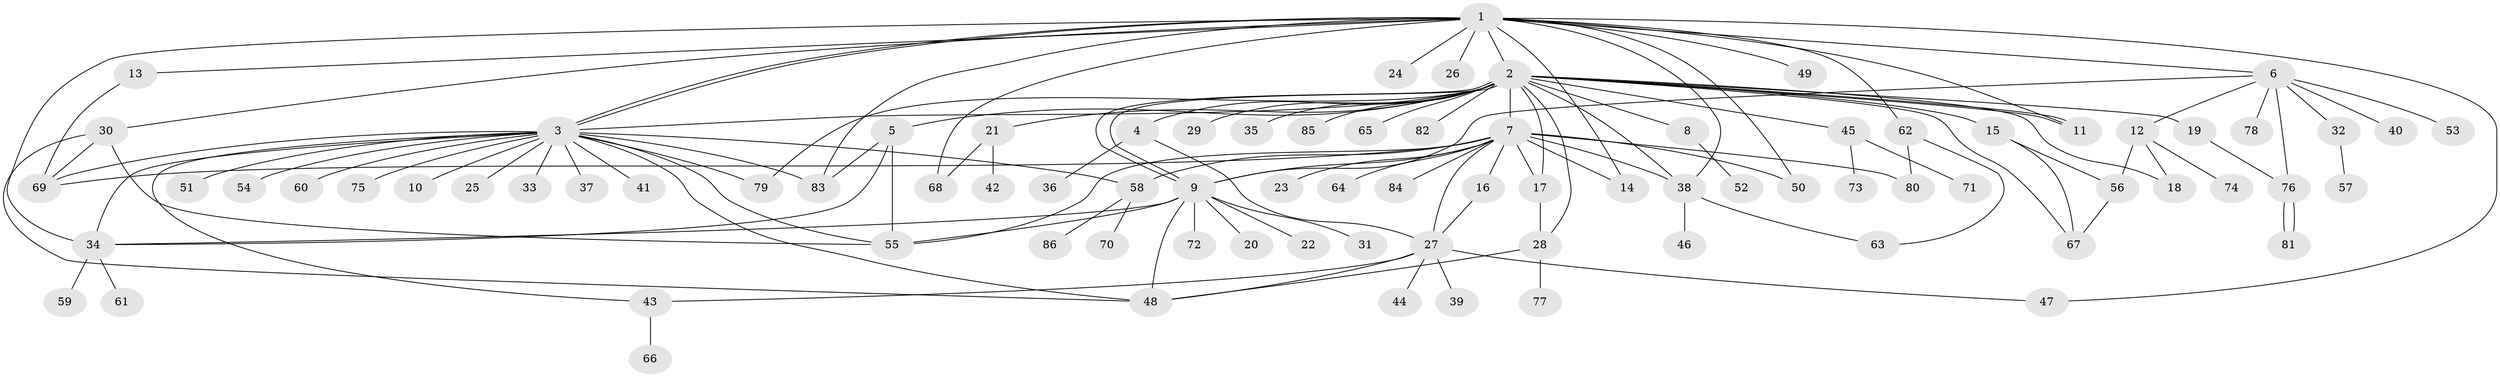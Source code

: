 // Generated by graph-tools (version 1.1) at 2025/11/02/27/25 16:11:14]
// undirected, 86 vertices, 129 edges
graph export_dot {
graph [start="1"]
  node [color=gray90,style=filled];
  1;
  2;
  3;
  4;
  5;
  6;
  7;
  8;
  9;
  10;
  11;
  12;
  13;
  14;
  15;
  16;
  17;
  18;
  19;
  20;
  21;
  22;
  23;
  24;
  25;
  26;
  27;
  28;
  29;
  30;
  31;
  32;
  33;
  34;
  35;
  36;
  37;
  38;
  39;
  40;
  41;
  42;
  43;
  44;
  45;
  46;
  47;
  48;
  49;
  50;
  51;
  52;
  53;
  54;
  55;
  56;
  57;
  58;
  59;
  60;
  61;
  62;
  63;
  64;
  65;
  66;
  67;
  68;
  69;
  70;
  71;
  72;
  73;
  74;
  75;
  76;
  77;
  78;
  79;
  80;
  81;
  82;
  83;
  84;
  85;
  86;
  1 -- 2;
  1 -- 3;
  1 -- 3;
  1 -- 6;
  1 -- 11;
  1 -- 13;
  1 -- 14;
  1 -- 24;
  1 -- 26;
  1 -- 30;
  1 -- 34;
  1 -- 38;
  1 -- 47;
  1 -- 49;
  1 -- 50;
  1 -- 62;
  1 -- 68;
  1 -- 83;
  2 -- 3;
  2 -- 4;
  2 -- 5;
  2 -- 7;
  2 -- 8;
  2 -- 9;
  2 -- 9;
  2 -- 11;
  2 -- 11;
  2 -- 15;
  2 -- 17;
  2 -- 18;
  2 -- 19;
  2 -- 21;
  2 -- 28;
  2 -- 29;
  2 -- 35;
  2 -- 38;
  2 -- 45;
  2 -- 65;
  2 -- 67;
  2 -- 79;
  2 -- 82;
  2 -- 85;
  3 -- 10;
  3 -- 25;
  3 -- 33;
  3 -- 34;
  3 -- 37;
  3 -- 41;
  3 -- 43;
  3 -- 48;
  3 -- 51;
  3 -- 54;
  3 -- 55;
  3 -- 58;
  3 -- 60;
  3 -- 69;
  3 -- 75;
  3 -- 79;
  3 -- 83;
  4 -- 27;
  4 -- 36;
  5 -- 34;
  5 -- 55;
  5 -- 83;
  6 -- 9;
  6 -- 12;
  6 -- 32;
  6 -- 40;
  6 -- 53;
  6 -- 76;
  6 -- 78;
  7 -- 9;
  7 -- 14;
  7 -- 16;
  7 -- 17;
  7 -- 23;
  7 -- 27;
  7 -- 38;
  7 -- 50;
  7 -- 55;
  7 -- 58;
  7 -- 64;
  7 -- 69;
  7 -- 80;
  7 -- 84;
  8 -- 52;
  9 -- 20;
  9 -- 22;
  9 -- 31;
  9 -- 34;
  9 -- 48;
  9 -- 55;
  9 -- 72;
  12 -- 18;
  12 -- 56;
  12 -- 74;
  13 -- 69;
  15 -- 56;
  15 -- 67;
  16 -- 27;
  17 -- 28;
  19 -- 76;
  21 -- 42;
  21 -- 68;
  27 -- 39;
  27 -- 43;
  27 -- 44;
  27 -- 47;
  27 -- 48;
  28 -- 48;
  28 -- 77;
  30 -- 48;
  30 -- 55;
  30 -- 69;
  32 -- 57;
  34 -- 59;
  34 -- 61;
  38 -- 46;
  38 -- 63;
  43 -- 66;
  45 -- 71;
  45 -- 73;
  56 -- 67;
  58 -- 70;
  58 -- 86;
  62 -- 63;
  62 -- 80;
  76 -- 81;
  76 -- 81;
}
